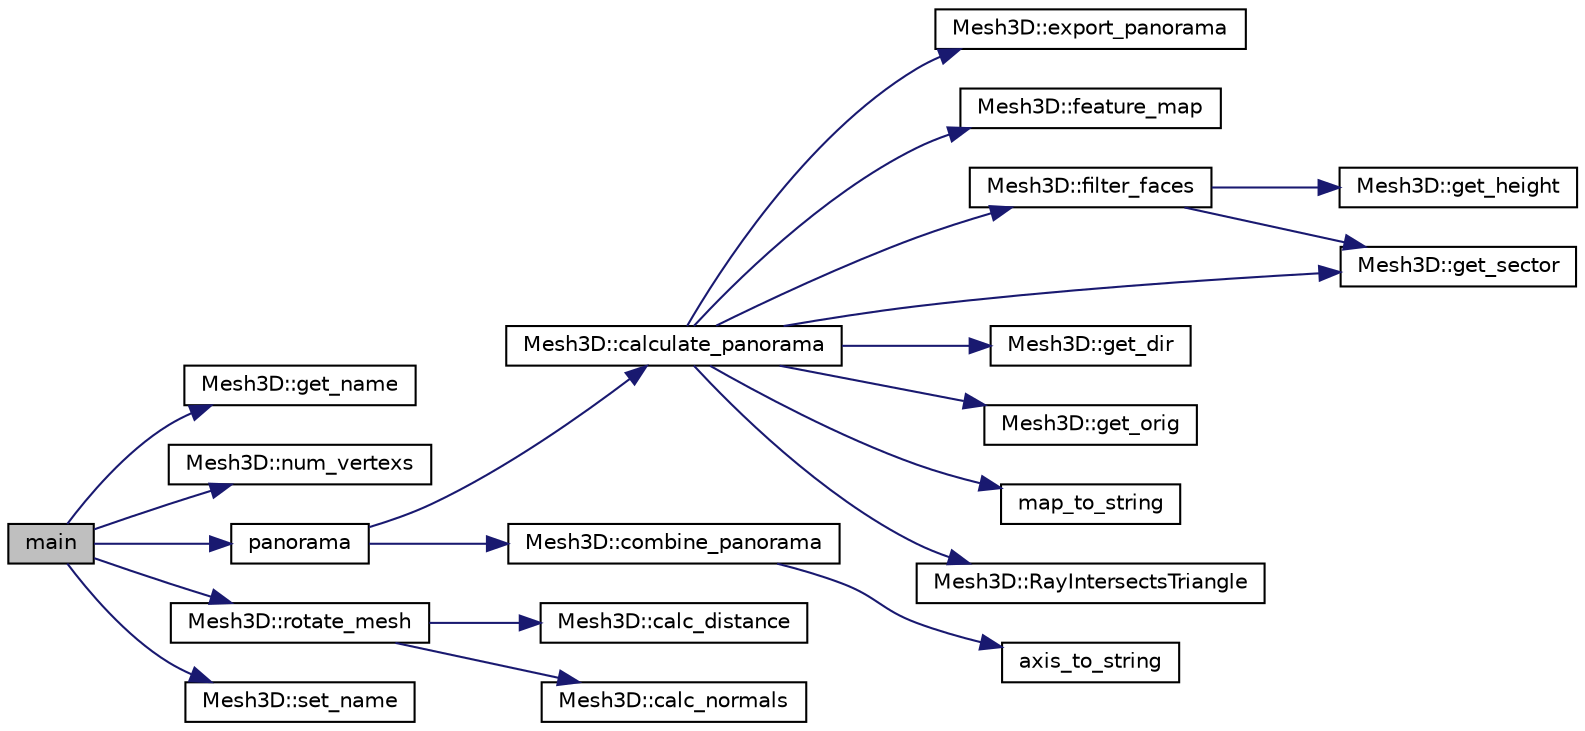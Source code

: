 digraph "main"
{
 // LATEX_PDF_SIZE
  edge [fontname="Helvetica",fontsize="10",labelfontname="Helvetica",labelfontsize="10"];
  node [fontname="Helvetica",fontsize="10",shape=record];
  rankdir="LR";
  Node1 [label="main",height=0.2,width=0.4,color="black", fillcolor="grey75", style="filled", fontcolor="black",tooltip=" "];
  Node1 -> Node2 [color="midnightblue",fontsize="10",style="solid",fontname="Helvetica"];
  Node2 [label="Mesh3D::get_name",height=0.2,width=0.4,color="black", fillcolor="white", style="filled",URL="$classMesh3D.html#ac9ef3a098d6014a58c94c7584f339229",tooltip="Get model's name."];
  Node1 -> Node3 [color="midnightblue",fontsize="10",style="solid",fontname="Helvetica"];
  Node3 [label="Mesh3D::num_vertexs",height=0.2,width=0.4,color="black", fillcolor="white", style="filled",URL="$classMesh3D.html#a061b78598371ed6d2fff7061254c455d",tooltip="Get number of 3D models' vertex."];
  Node1 -> Node4 [color="midnightblue",fontsize="10",style="solid",fontname="Helvetica"];
  Node4 [label="panorama",height=0.2,width=0.4,color="black", fillcolor="white", style="filled",URL="$main_8cpp.html#a2c209674c35c64c91f02b662b0902b5f",tooltip=" "];
  Node4 -> Node5 [color="midnightblue",fontsize="10",style="solid",fontname="Helvetica"];
  Node5 [label="Mesh3D::calculate_panorama",height=0.2,width=0.4,color="black", fillcolor="white", style="filled",URL="$classMesh3D.html#a0a984cd43ac240bc77aedaa564824fbb",tooltip="Calculate PANORAMA [extended] representation of the 3D mesh."];
  Node5 -> Node6 [color="midnightblue",fontsize="10",style="solid",fontname="Helvetica"];
  Node6 [label="Mesh3D::export_panorama",height=0.2,width=0.4,color="black", fillcolor="white", style="filled",URL="$classMesh3D.html#a2b2c5e6a2bc74dae6e2f033f402ab5f5",tooltip="Export PANORAMA representation to sdm , ndm or gndm."];
  Node5 -> Node7 [color="midnightblue",fontsize="10",style="solid",fontname="Helvetica"];
  Node7 [label="Mesh3D::feature_map",height=0.2,width=0.4,color="black", fillcolor="white", style="filled",URL="$classMesh3D.html#afbf78c4b5703f84162afa3e89faad9cb",tooltip="Compute the feature map specified ."];
  Node5 -> Node8 [color="midnightblue",fontsize="10",style="solid",fontname="Helvetica"];
  Node8 [label="Mesh3D::filter_faces",height=0.2,width=0.4,color="black", fillcolor="white", style="filled",URL="$classMesh3D.html#a8cfc87c76eed8c2e11c14f87d2e2788a",tooltip="Separates the faces of the mesh according to their height and sector."];
  Node8 -> Node9 [color="midnightblue",fontsize="10",style="solid",fontname="Helvetica"];
  Node9 [label="Mesh3D::get_height",height=0.2,width=0.4,color="black", fillcolor="white", style="filled",URL="$classMesh3D.html#ac1f0f4c6d293fcaef2b3b049a9b6d410",tooltip="Get height of a division of the cylinder."];
  Node8 -> Node10 [color="midnightblue",fontsize="10",style="solid",fontname="Helvetica"];
  Node10 [label="Mesh3D::get_sector",height=0.2,width=0.4,color="black", fillcolor="white", style="filled",URL="$classMesh3D.html#a7c3b28ac2fd72eb6baa373117e483ba3",tooltip="Get sector of a point."];
  Node5 -> Node11 [color="midnightblue",fontsize="10",style="solid",fontname="Helvetica"];
  Node11 [label="Mesh3D::get_dir",height=0.2,width=0.4,color="black", fillcolor="white", style="filled",URL="$classMesh3D.html#a3bef9be7ab66d7007f7d0c2dafd78430",tooltip="Get direction of ray based on axis and angle."];
  Node5 -> Node12 [color="midnightblue",fontsize="10",style="solid",fontname="Helvetica"];
  Node12 [label="Mesh3D::get_orig",height=0.2,width=0.4,color="black", fillcolor="white", style="filled",URL="$classMesh3D.html#a26d29a9bbd2d5e4c83deeab8bf6f7288",tooltip="Get origin of ray based on axis and height."];
  Node5 -> Node10 [color="midnightblue",fontsize="10",style="solid",fontname="Helvetica"];
  Node5 -> Node13 [color="midnightblue",fontsize="10",style="solid",fontname="Helvetica"];
  Node13 [label="map_to_string",height=0.2,width=0.4,color="black", fillcolor="white", style="filled",URL="$aux_8h.html#aee40fe119b557ef2e8c1b596fd28c0b5",tooltip="Convert enum Map to std::string c++ type."];
  Node5 -> Node14 [color="midnightblue",fontsize="10",style="solid",fontname="Helvetica"];
  Node14 [label="Mesh3D::RayIntersectsTriangle",height=0.2,width=0.4,color="black", fillcolor="white", style="filled",URL="$classMesh3D.html#afae60cf7754feb072082d08d46660609",tooltip="Compute Ray-Triangle Intersection using Möller-Trumbore algorithm."];
  Node4 -> Node15 [color="midnightblue",fontsize="10",style="solid",fontname="Helvetica"];
  Node15 [label="Mesh3D::combine_panorama",height=0.2,width=0.4,color="black", fillcolor="white", style="filled",URL="$classMesh3D.html#abcfbcc10775544bcf4c5d1d706dd23b5",tooltip="Combine PANORAMA feature maps SDM, NDM and GNDM in PANORAMA extended representation."];
  Node15 -> Node16 [color="midnightblue",fontsize="10",style="solid",fontname="Helvetica"];
  Node16 [label="axis_to_string",height=0.2,width=0.4,color="black", fillcolor="white", style="filled",URL="$aux_8h.html#afc31f23e1de37e57949b88b2da006122",tooltip="Convert enum Axis to std::string c++ type."];
  Node1 -> Node17 [color="midnightblue",fontsize="10",style="solid",fontname="Helvetica"];
  Node17 [label="Mesh3D::rotate_mesh",height=0.2,width=0.4,color="black", fillcolor="white", style="filled",URL="$classMesh3D.html#a51dfc11ebd123887a9adcf6e0caaefd0",tooltip="Rotate the mesh."];
  Node17 -> Node18 [color="midnightblue",fontsize="10",style="solid",fontname="Helvetica"];
  Node18 [label="Mesh3D::calc_distance",height=0.2,width=0.4,color="black", fillcolor="white", style="filled",URL="$classMesh3D.html#acf63dea37512ad8e89e60f189251dff8",tooltip="Calculate maximun distance from centroid."];
  Node17 -> Node19 [color="midnightblue",fontsize="10",style="solid",fontname="Helvetica"];
  Node19 [label="Mesh3D::calc_normals",height=0.2,width=0.4,color="black", fillcolor="white", style="filled",URL="$classMesh3D.html#a689d7bf2e99e13c7b8bed8bba533690a",tooltip="Calculate normals of mesh faces."];
  Node1 -> Node20 [color="midnightblue",fontsize="10",style="solid",fontname="Helvetica"];
  Node20 [label="Mesh3D::set_name",height=0.2,width=0.4,color="black", fillcolor="white", style="filled",URL="$classMesh3D.html#ac9d6219757e6dc3f16ac09793b48adad",tooltip="Set model's name."];
}
